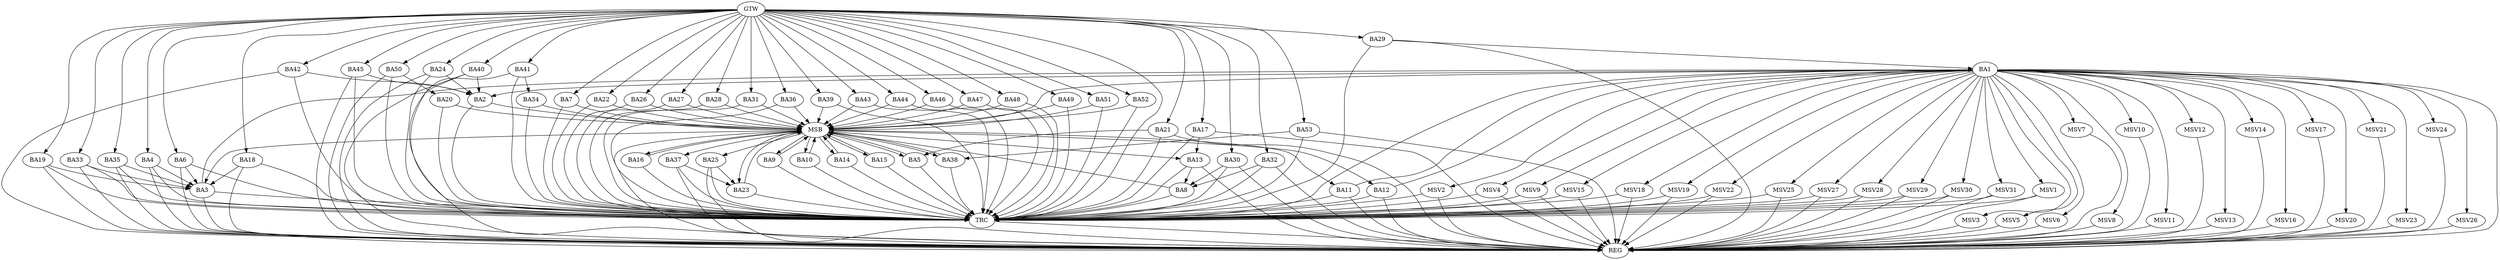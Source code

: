 strict digraph G {
  BA1 [ label="BA1" ];
  BA2 [ label="BA2" ];
  BA3 [ label="BA3" ];
  BA4 [ label="BA4" ];
  BA5 [ label="BA5" ];
  BA6 [ label="BA6" ];
  BA7 [ label="BA7" ];
  BA8 [ label="BA8" ];
  BA9 [ label="BA9" ];
  BA10 [ label="BA10" ];
  BA11 [ label="BA11" ];
  BA12 [ label="BA12" ];
  BA13 [ label="BA13" ];
  BA14 [ label="BA14" ];
  BA15 [ label="BA15" ];
  BA16 [ label="BA16" ];
  BA17 [ label="BA17" ];
  BA18 [ label="BA18" ];
  BA19 [ label="BA19" ];
  BA20 [ label="BA20" ];
  BA21 [ label="BA21" ];
  BA22 [ label="BA22" ];
  BA23 [ label="BA23" ];
  BA24 [ label="BA24" ];
  BA25 [ label="BA25" ];
  BA26 [ label="BA26" ];
  BA27 [ label="BA27" ];
  BA28 [ label="BA28" ];
  BA29 [ label="BA29" ];
  BA30 [ label="BA30" ];
  BA31 [ label="BA31" ];
  BA32 [ label="BA32" ];
  BA33 [ label="BA33" ];
  BA34 [ label="BA34" ];
  BA35 [ label="BA35" ];
  BA36 [ label="BA36" ];
  BA37 [ label="BA37" ];
  BA38 [ label="BA38" ];
  BA39 [ label="BA39" ];
  BA40 [ label="BA40" ];
  BA41 [ label="BA41" ];
  BA42 [ label="BA42" ];
  BA43 [ label="BA43" ];
  BA44 [ label="BA44" ];
  BA45 [ label="BA45" ];
  BA46 [ label="BA46" ];
  BA47 [ label="BA47" ];
  BA48 [ label="BA48" ];
  BA49 [ label="BA49" ];
  BA50 [ label="BA50" ];
  BA51 [ label="BA51" ];
  BA52 [ label="BA52" ];
  BA53 [ label="BA53" ];
  GTW [ label="GTW" ];
  REG [ label="REG" ];
  MSB [ label="MSB" ];
  TRC [ label="TRC" ];
  MSV1 [ label="MSV1" ];
  MSV2 [ label="MSV2" ];
  MSV3 [ label="MSV3" ];
  MSV4 [ label="MSV4" ];
  MSV5 [ label="MSV5" ];
  MSV6 [ label="MSV6" ];
  MSV7 [ label="MSV7" ];
  MSV8 [ label="MSV8" ];
  MSV9 [ label="MSV9" ];
  MSV10 [ label="MSV10" ];
  MSV11 [ label="MSV11" ];
  MSV12 [ label="MSV12" ];
  MSV13 [ label="MSV13" ];
  MSV14 [ label="MSV14" ];
  MSV15 [ label="MSV15" ];
  MSV16 [ label="MSV16" ];
  MSV17 [ label="MSV17" ];
  MSV18 [ label="MSV18" ];
  MSV19 [ label="MSV19" ];
  MSV20 [ label="MSV20" ];
  MSV21 [ label="MSV21" ];
  MSV22 [ label="MSV22" ];
  MSV23 [ label="MSV23" ];
  MSV24 [ label="MSV24" ];
  MSV25 [ label="MSV25" ];
  MSV26 [ label="MSV26" ];
  MSV27 [ label="MSV27" ];
  MSV28 [ label="MSV28" ];
  MSV29 [ label="MSV29" ];
  MSV30 [ label="MSV30" ];
  MSV31 [ label="MSV31" ];
  BA1 -> BA2;
  BA3 -> BA1;
  BA4 -> BA3;
  BA6 -> BA3;
  BA11 -> BA1;
  BA12 -> BA1;
  BA13 -> BA8;
  BA17 -> BA13;
  BA18 -> BA3;
  BA19 -> BA3;
  BA21 -> BA5;
  BA24 -> BA2;
  BA25 -> BA23;
  BA29 -> BA1;
  BA30 -> BA8;
  BA32 -> BA8;
  BA33 -> BA3;
  BA35 -> BA3;
  BA37 -> BA23;
  BA40 -> BA2;
  BA41 -> BA34;
  BA42 -> BA2;
  BA45 -> BA2;
  BA50 -> BA20;
  BA53 -> BA38;
  GTW -> BA4;
  GTW -> BA6;
  GTW -> BA7;
  GTW -> BA17;
  GTW -> BA18;
  GTW -> BA19;
  GTW -> BA21;
  GTW -> BA22;
  GTW -> BA24;
  GTW -> BA26;
  GTW -> BA27;
  GTW -> BA28;
  GTW -> BA29;
  GTW -> BA30;
  GTW -> BA31;
  GTW -> BA32;
  GTW -> BA33;
  GTW -> BA35;
  GTW -> BA36;
  GTW -> BA39;
  GTW -> BA40;
  GTW -> BA41;
  GTW -> BA42;
  GTW -> BA43;
  GTW -> BA44;
  GTW -> BA45;
  GTW -> BA46;
  GTW -> BA47;
  GTW -> BA48;
  GTW -> BA49;
  GTW -> BA50;
  GTW -> BA51;
  GTW -> BA52;
  GTW -> BA53;
  BA1 -> REG;
  BA3 -> REG;
  BA4 -> REG;
  BA6 -> REG;
  BA11 -> REG;
  BA12 -> REG;
  BA13 -> REG;
  BA17 -> REG;
  BA18 -> REG;
  BA19 -> REG;
  BA21 -> REG;
  BA24 -> REG;
  BA25 -> REG;
  BA29 -> REG;
  BA30 -> REG;
  BA32 -> REG;
  BA33 -> REG;
  BA35 -> REG;
  BA37 -> REG;
  BA40 -> REG;
  BA41 -> REG;
  BA42 -> REG;
  BA45 -> REG;
  BA50 -> REG;
  BA53 -> REG;
  BA2 -> MSB;
  MSB -> BA1;
  MSB -> REG;
  BA5 -> MSB;
  MSB -> BA3;
  BA7 -> MSB;
  BA8 -> MSB;
  BA9 -> MSB;
  MSB -> BA5;
  BA10 -> MSB;
  BA14 -> MSB;
  BA15 -> MSB;
  BA16 -> MSB;
  MSB -> BA12;
  BA20 -> MSB;
  BA22 -> MSB;
  BA23 -> MSB;
  MSB -> BA9;
  BA26 -> MSB;
  MSB -> BA25;
  BA27 -> MSB;
  MSB -> BA14;
  BA28 -> MSB;
  MSB -> BA11;
  BA31 -> MSB;
  BA34 -> MSB;
  BA36 -> MSB;
  MSB -> BA15;
  BA38 -> MSB;
  BA39 -> MSB;
  BA43 -> MSB;
  MSB -> BA37;
  BA44 -> MSB;
  BA46 -> MSB;
  MSB -> BA38;
  BA47 -> MSB;
  BA48 -> MSB;
  MSB -> BA16;
  BA49 -> MSB;
  MSB -> BA23;
  BA51 -> MSB;
  MSB -> BA13;
  BA52 -> MSB;
  MSB -> BA10;
  BA1 -> TRC;
  BA2 -> TRC;
  BA3 -> TRC;
  BA4 -> TRC;
  BA5 -> TRC;
  BA6 -> TRC;
  BA7 -> TRC;
  BA8 -> TRC;
  BA9 -> TRC;
  BA10 -> TRC;
  BA11 -> TRC;
  BA12 -> TRC;
  BA13 -> TRC;
  BA14 -> TRC;
  BA15 -> TRC;
  BA16 -> TRC;
  BA17 -> TRC;
  BA18 -> TRC;
  BA19 -> TRC;
  BA20 -> TRC;
  BA21 -> TRC;
  BA22 -> TRC;
  BA23 -> TRC;
  BA24 -> TRC;
  BA25 -> TRC;
  BA26 -> TRC;
  BA27 -> TRC;
  BA28 -> TRC;
  BA29 -> TRC;
  BA30 -> TRC;
  BA31 -> TRC;
  BA32 -> TRC;
  BA33 -> TRC;
  BA34 -> TRC;
  BA35 -> TRC;
  BA36 -> TRC;
  BA37 -> TRC;
  BA38 -> TRC;
  BA39 -> TRC;
  BA40 -> TRC;
  BA41 -> TRC;
  BA42 -> TRC;
  BA43 -> TRC;
  BA44 -> TRC;
  BA45 -> TRC;
  BA46 -> TRC;
  BA47 -> TRC;
  BA48 -> TRC;
  BA49 -> TRC;
  BA50 -> TRC;
  BA51 -> TRC;
  BA52 -> TRC;
  BA53 -> TRC;
  GTW -> TRC;
  TRC -> REG;
  BA1 -> MSV1;
  BA1 -> MSV2;
  BA1 -> MSV3;
  BA1 -> MSV4;
  MSV1 -> REG;
  MSV1 -> TRC;
  MSV2 -> REG;
  MSV2 -> TRC;
  MSV3 -> REG;
  MSV4 -> REG;
  MSV4 -> TRC;
  BA1 -> MSV5;
  BA1 -> MSV6;
  MSV5 -> REG;
  MSV6 -> REG;
  BA1 -> MSV7;
  BA1 -> MSV8;
  BA1 -> MSV9;
  MSV7 -> REG;
  MSV8 -> REG;
  MSV9 -> REG;
  MSV9 -> TRC;
  BA1 -> MSV10;
  BA1 -> MSV11;
  BA1 -> MSV12;
  MSV10 -> REG;
  MSV11 -> REG;
  MSV12 -> REG;
  BA1 -> MSV13;
  MSV13 -> REG;
  BA1 -> MSV14;
  MSV14 -> REG;
  BA1 -> MSV15;
  BA1 -> MSV16;
  BA1 -> MSV17;
  MSV15 -> REG;
  MSV15 -> TRC;
  MSV16 -> REG;
  MSV17 -> REG;
  BA1 -> MSV18;
  MSV18 -> REG;
  MSV18 -> TRC;
  BA1 -> MSV19;
  MSV19 -> REG;
  MSV19 -> TRC;
  BA1 -> MSV20;
  BA1 -> MSV21;
  MSV20 -> REG;
  MSV21 -> REG;
  BA1 -> MSV22;
  MSV22 -> REG;
  MSV22 -> TRC;
  BA1 -> MSV23;
  MSV23 -> REG;
  BA1 -> MSV24;
  BA1 -> MSV25;
  BA1 -> MSV26;
  MSV24 -> REG;
  MSV25 -> REG;
  MSV25 -> TRC;
  MSV26 -> REG;
  BA1 -> MSV27;
  BA1 -> MSV28;
  BA1 -> MSV29;
  BA1 -> MSV30;
  BA1 -> MSV31;
  MSV27 -> REG;
  MSV27 -> TRC;
  MSV28 -> REG;
  MSV28 -> TRC;
  MSV29 -> REG;
  MSV29 -> TRC;
  MSV30 -> REG;
  MSV30 -> TRC;
  MSV31 -> REG;
  MSV31 -> TRC;
}
